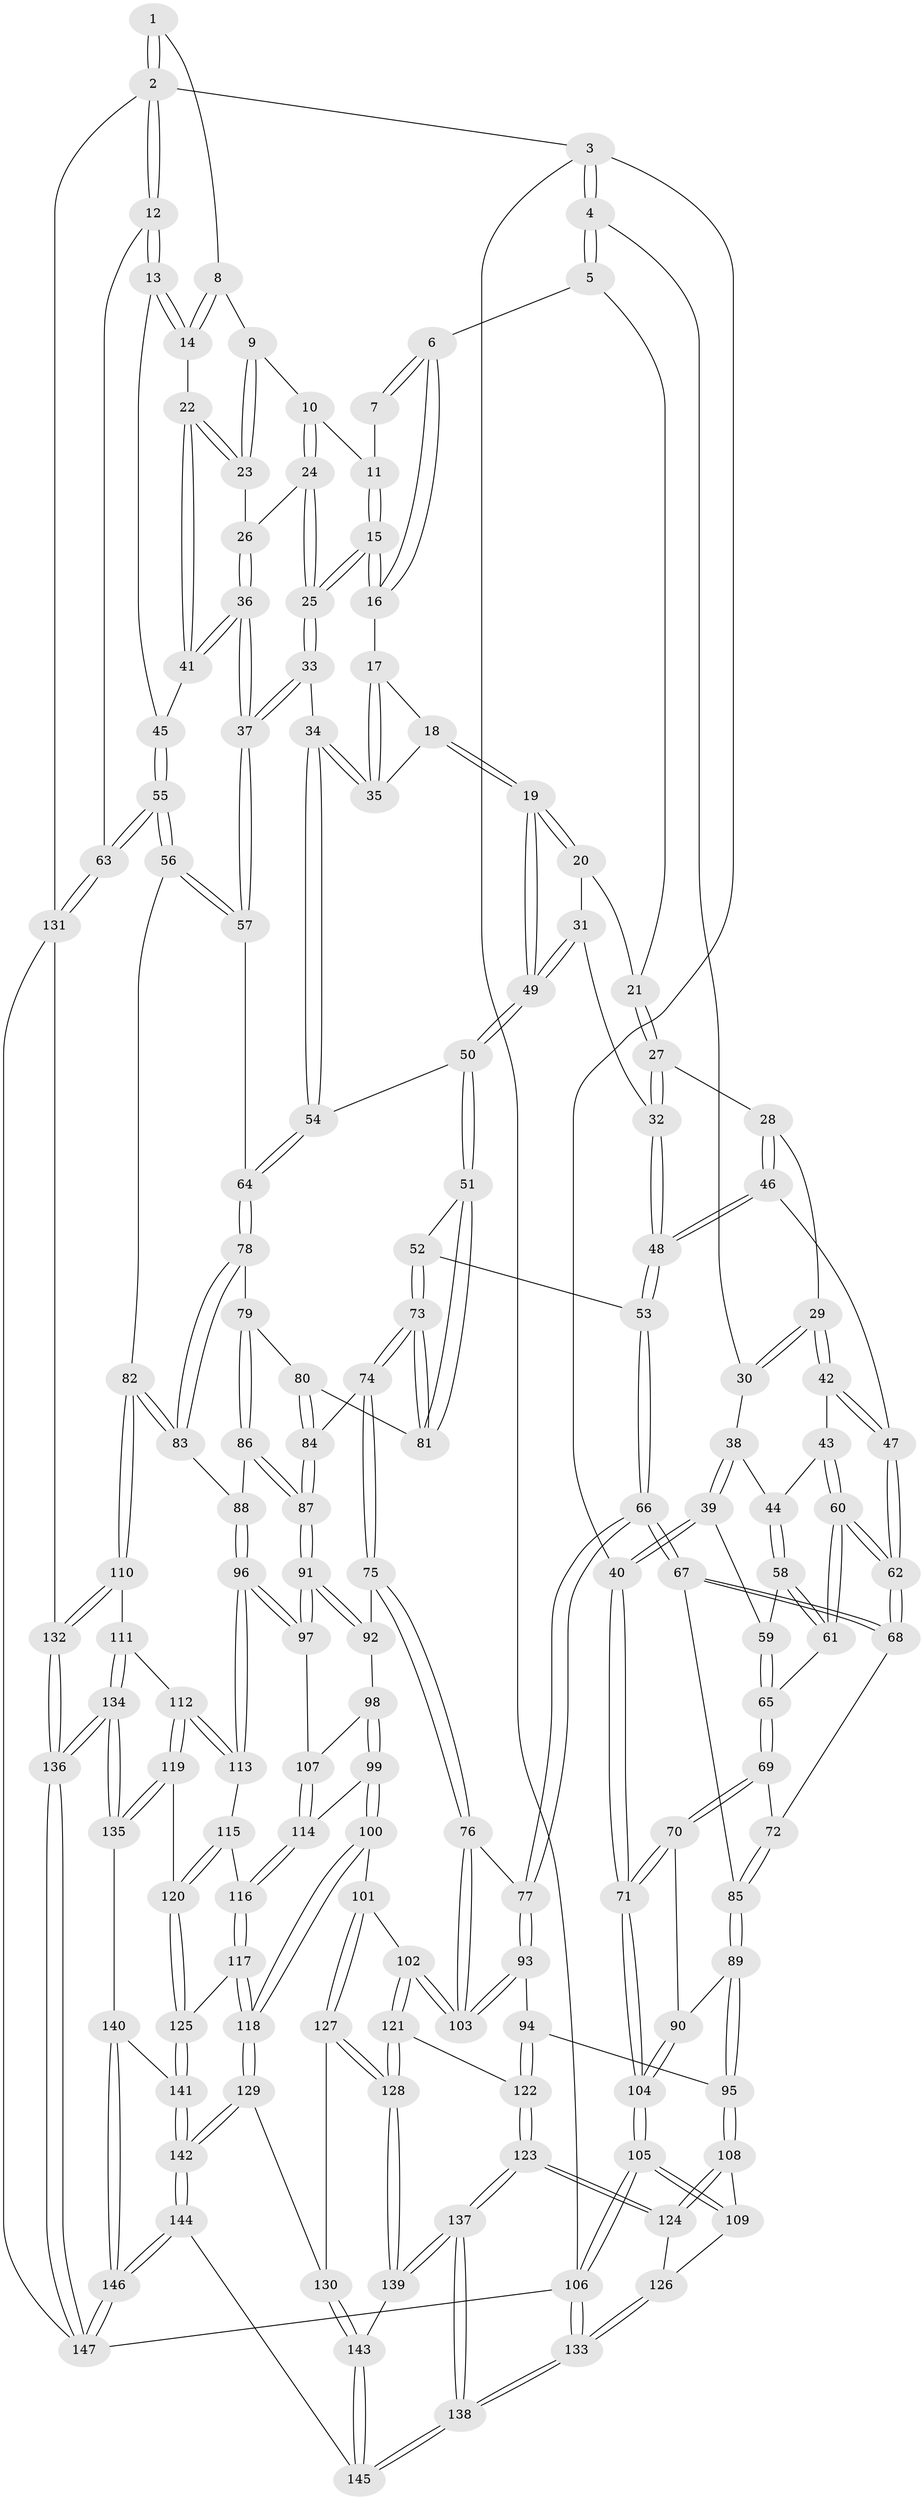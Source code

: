 // Generated by graph-tools (version 1.1) at 2025/38/03/09/25 02:38:20]
// undirected, 147 vertices, 364 edges
graph export_dot {
graph [start="1"]
  node [color=gray90,style=filled];
  1 [pos="+1+0"];
  2 [pos="+1+0"];
  3 [pos="+0+0"];
  4 [pos="+0.1241491199096562+0"];
  5 [pos="+0.36794382230120903+0"];
  6 [pos="+0.49470100488782615+0"];
  7 [pos="+0.72565287624293+0"];
  8 [pos="+0.9540274698738589+0"];
  9 [pos="+0.8763637739654012+0.08842833461335686"];
  10 [pos="+0.8242197574913577+0.09019469992165427"];
  11 [pos="+0.7562311277783758+0.0023956019551494108"];
  12 [pos="+1+0.2594760253225716"];
  13 [pos="+1+0.1918061313615714"];
  14 [pos="+0.9675957476031279+0.1369491671398753"];
  15 [pos="+0.689870540200983+0.1782431703317908"];
  16 [pos="+0.5202083589389882+0"];
  17 [pos="+0.5173848582085976+0.024453927410972687"];
  18 [pos="+0.5099581639358504+0.09179413857670377"];
  19 [pos="+0.4824329974051893+0.20166282078626635"];
  20 [pos="+0.42823403804230387+0.12390306058165225"];
  21 [pos="+0.36943350785933643+0"];
  22 [pos="+0.9129831090051023+0.13933345105001796"];
  23 [pos="+0.9100409892152685+0.13667111368190343"];
  24 [pos="+0.8081486540875309+0.12793938657749396"];
  25 [pos="+0.6909101969165873+0.18531502393794505"];
  26 [pos="+0.8287282612821543+0.15172051548374146"];
  27 [pos="+0.35877657835037724+0.15005962436781178"];
  28 [pos="+0.2447151486822569+0.15512400359052742"];
  29 [pos="+0.2082210839166374+0.10454188239570916"];
  30 [pos="+0.13728750105794135+0"];
  31 [pos="+0.38635727730766106+0.19433641280566416"];
  32 [pos="+0.37591973761825387+0.19317509408076405"];
  33 [pos="+0.6894532886302726+0.19299185939172278"];
  34 [pos="+0.6357765388006598+0.22602006048058865"];
  35 [pos="+0.6151714827275792+0.19883191604350786"];
  36 [pos="+0.8453083695607756+0.22506810302808825"];
  37 [pos="+0.7782996167910804+0.260300624550083"];
  38 [pos="+0.09639772697863036+0.09921056829404065"];
  39 [pos="+0+0.25609900257269763"];
  40 [pos="+0+0.25156923322456604"];
  41 [pos="+0.8738308043059292+0.22207714733982725"];
  42 [pos="+0.15809375357942537+0.23659305836283215"];
  43 [pos="+0.13666607763948882+0.23731099283551338"];
  44 [pos="+0.11301487679805346+0.23146338026400734"];
  45 [pos="+0.8831844752920027+0.22881869858901907"];
  46 [pos="+0.26568895202661985+0.26902881595476696"];
  47 [pos="+0.24189242419622586+0.2749022377221798"];
  48 [pos="+0.30468924587669755+0.28262689063285024"];
  49 [pos="+0.4815463859058225+0.2085234821284173"];
  50 [pos="+0.5359062161711086+0.2838642689552819"];
  51 [pos="+0.5320324024410902+0.2939653010144602"];
  52 [pos="+0.36826359584747426+0.32125291447596804"];
  53 [pos="+0.3259436018198121+0.3175833384073814"];
  54 [pos="+0.6088179242953398+0.2503748524919485"];
  55 [pos="+1+0.5290562048703342"];
  56 [pos="+1+0.5303336955688593"];
  57 [pos="+0.791386406831977+0.34225202824270434"];
  58 [pos="+0.05691152844096369+0.26578625461002187"];
  59 [pos="+0+0.2635265977248265"];
  60 [pos="+0.14519270504375284+0.36424040622934983"];
  61 [pos="+0.10264958243592474+0.3342781559428115"];
  62 [pos="+0.15631816107090854+0.3764923309650244"];
  63 [pos="+1+0.5275836303170235"];
  64 [pos="+0.7147207638538668+0.3853585453618388"];
  65 [pos="+0.03972978820681054+0.36684977887267994"];
  66 [pos="+0.2958891646563761+0.5074845796846802"];
  67 [pos="+0.28875981334354156+0.506280141914825"];
  68 [pos="+0.15769244971934676+0.41380736585026223"];
  69 [pos="+0.033828126354584875+0.458301171915551"];
  70 [pos="+0+0.5051239125149897"];
  71 [pos="+0+0.5166193902069812"];
  72 [pos="+0.06384787150086327+0.45680212338638493"];
  73 [pos="+0.46225126417566703+0.4493663724664309"];
  74 [pos="+0.43421992205800136+0.4897325011082666"];
  75 [pos="+0.362971601077727+0.5284594354270651"];
  76 [pos="+0.324882982615254+0.5284191073378987"];
  77 [pos="+0.3173457892695157+0.5253950719262385"];
  78 [pos="+0.6750520144699872+0.4446981916356469"];
  79 [pos="+0.650879452640224+0.4537280554475661"];
  80 [pos="+0.6078519256237566+0.43136112311282837"];
  81 [pos="+0.5363578200111482+0.3772117304101864"];
  82 [pos="+0.9749200350604619+0.5773935783800075"];
  83 [pos="+0.8657095503681715+0.5543284824459046"];
  84 [pos="+0.5274124865999319+0.5378938289985472"];
  85 [pos="+0.1428768045175256+0.5782901870349796"];
  86 [pos="+0.6341571538235934+0.564234967845838"];
  87 [pos="+0.6048890752102917+0.6135696072090998"];
  88 [pos="+0.8189006570551638+0.5618346654051372"];
  89 [pos="+0.11074753660589934+0.6226741841531767"];
  90 [pos="+0.10991295727023845+0.6223621780278672"];
  91 [pos="+0.6045632984209914+0.6177800261942484"];
  92 [pos="+0.3715399321707469+0.5383074638863091"];
  93 [pos="+0.2060320154774115+0.6994336373892627"];
  94 [pos="+0.17939280373745153+0.712421221274432"];
  95 [pos="+0.12990038060038087+0.7052613984901023"];
  96 [pos="+0.6223486324540023+0.6593917893423201"];
  97 [pos="+0.6039102674172171+0.629867643719235"];
  98 [pos="+0.43429417982712754+0.613343938725014"];
  99 [pos="+0.44772819678052206+0.7229110627552887"];
  100 [pos="+0.4453084461417854+0.7255196478710402"];
  101 [pos="+0.3556182069785895+0.7521608718626109"];
  102 [pos="+0.34793152567100816+0.74878610985413"];
  103 [pos="+0.34038392496782954+0.736332784548951"];
  104 [pos="+0+0.7509270642034047"];
  105 [pos="+0+0.8349884958136858"];
  106 [pos="+0+1"];
  107 [pos="+0.5834020082181535+0.6341439041986586"];
  108 [pos="+0.11849687385321607+0.7163339523329911"];
  109 [pos="+0.10692268447532106+0.7265478584248033"];
  110 [pos="+0.8457302496947301+0.7244524605247741"];
  111 [pos="+0.8190359757878668+0.7338714043839445"];
  112 [pos="+0.7788920252293055+0.7423298845677354"];
  113 [pos="+0.6268106102175662+0.669495287321685"];
  114 [pos="+0.45349461111048384+0.7220271677396222"];
  115 [pos="+0.6018651850897768+0.7214464203585709"];
  116 [pos="+0.557918194567961+0.7586722936882273"];
  117 [pos="+0.5321113340838264+0.847862910900751"];
  118 [pos="+0.4965011056636846+0.8590514716038551"];
  119 [pos="+0.7021514662578098+0.8456028001201411"];
  120 [pos="+0.6427169935405066+0.8353180432276787"];
  121 [pos="+0.2537093352824153+0.8224692218536932"];
  122 [pos="+0.2381407161800026+0.8236074675516563"];
  123 [pos="+0.20943624468340963+0.8543538068499487"];
  124 [pos="+0.1885166995409326+0.8433848637200096"];
  125 [pos="+0.5760168014340639+0.8628998344827618"];
  126 [pos="+0.11946020110459678+0.8153753358617327"];
  127 [pos="+0.37363422924853407+0.8073752595539772"];
  128 [pos="+0.3242333431090524+0.8934600700747336"];
  129 [pos="+0.4942604392570197+0.8611815733956706"];
  130 [pos="+0.44122043120907056+0.8652194709972921"];
  131 [pos="+1+0.8444856379657821"];
  132 [pos="+0.9126053842382444+0.92126637537334"];
  133 [pos="+0+1"];
  134 [pos="+0.7799328455971114+1"];
  135 [pos="+0.7130175798630848+0.9124310477535594"];
  136 [pos="+0.8112790014525163+1"];
  137 [pos="+0.17438896732309783+0.9714122024737647"];
  138 [pos="+0+1"];
  139 [pos="+0.3283372421165062+0.9125077504967534"];
  140 [pos="+0.6150827174320238+0.9334912360187971"];
  141 [pos="+0.5872982947301654+0.8924944248791197"];
  142 [pos="+0.5023369490294372+1"];
  143 [pos="+0.36781436414935803+0.9422794245308102"];
  144 [pos="+0.4940852916026226+1"];
  145 [pos="+0.43362140074887157+1"];
  146 [pos="+0.538579093177783+1"];
  147 [pos="+0.7914922050703147+1"];
  1 -- 2;
  1 -- 2;
  1 -- 8;
  2 -- 3;
  2 -- 12;
  2 -- 12;
  2 -- 131;
  3 -- 4;
  3 -- 4;
  3 -- 40;
  3 -- 106;
  4 -- 5;
  4 -- 5;
  4 -- 30;
  5 -- 6;
  5 -- 21;
  6 -- 7;
  6 -- 7;
  6 -- 16;
  6 -- 16;
  7 -- 11;
  8 -- 9;
  8 -- 14;
  8 -- 14;
  9 -- 10;
  9 -- 23;
  9 -- 23;
  10 -- 11;
  10 -- 24;
  10 -- 24;
  11 -- 15;
  11 -- 15;
  12 -- 13;
  12 -- 13;
  12 -- 63;
  13 -- 14;
  13 -- 14;
  13 -- 45;
  14 -- 22;
  15 -- 16;
  15 -- 16;
  15 -- 25;
  15 -- 25;
  16 -- 17;
  17 -- 18;
  17 -- 35;
  17 -- 35;
  18 -- 19;
  18 -- 19;
  18 -- 35;
  19 -- 20;
  19 -- 20;
  19 -- 49;
  19 -- 49;
  20 -- 21;
  20 -- 31;
  21 -- 27;
  21 -- 27;
  22 -- 23;
  22 -- 23;
  22 -- 41;
  22 -- 41;
  23 -- 26;
  24 -- 25;
  24 -- 25;
  24 -- 26;
  25 -- 33;
  25 -- 33;
  26 -- 36;
  26 -- 36;
  27 -- 28;
  27 -- 32;
  27 -- 32;
  28 -- 29;
  28 -- 46;
  28 -- 46;
  29 -- 30;
  29 -- 30;
  29 -- 42;
  29 -- 42;
  30 -- 38;
  31 -- 32;
  31 -- 49;
  31 -- 49;
  32 -- 48;
  32 -- 48;
  33 -- 34;
  33 -- 37;
  33 -- 37;
  34 -- 35;
  34 -- 35;
  34 -- 54;
  34 -- 54;
  36 -- 37;
  36 -- 37;
  36 -- 41;
  36 -- 41;
  37 -- 57;
  37 -- 57;
  38 -- 39;
  38 -- 39;
  38 -- 44;
  39 -- 40;
  39 -- 40;
  39 -- 59;
  40 -- 71;
  40 -- 71;
  41 -- 45;
  42 -- 43;
  42 -- 47;
  42 -- 47;
  43 -- 44;
  43 -- 60;
  43 -- 60;
  44 -- 58;
  44 -- 58;
  45 -- 55;
  45 -- 55;
  46 -- 47;
  46 -- 48;
  46 -- 48;
  47 -- 62;
  47 -- 62;
  48 -- 53;
  48 -- 53;
  49 -- 50;
  49 -- 50;
  50 -- 51;
  50 -- 51;
  50 -- 54;
  51 -- 52;
  51 -- 81;
  51 -- 81;
  52 -- 53;
  52 -- 73;
  52 -- 73;
  53 -- 66;
  53 -- 66;
  54 -- 64;
  54 -- 64;
  55 -- 56;
  55 -- 56;
  55 -- 63;
  55 -- 63;
  56 -- 57;
  56 -- 57;
  56 -- 82;
  57 -- 64;
  58 -- 59;
  58 -- 61;
  58 -- 61;
  59 -- 65;
  59 -- 65;
  60 -- 61;
  60 -- 61;
  60 -- 62;
  60 -- 62;
  61 -- 65;
  62 -- 68;
  62 -- 68;
  63 -- 131;
  63 -- 131;
  64 -- 78;
  64 -- 78;
  65 -- 69;
  65 -- 69;
  66 -- 67;
  66 -- 67;
  66 -- 77;
  66 -- 77;
  67 -- 68;
  67 -- 68;
  67 -- 85;
  68 -- 72;
  69 -- 70;
  69 -- 70;
  69 -- 72;
  70 -- 71;
  70 -- 71;
  70 -- 90;
  71 -- 104;
  71 -- 104;
  72 -- 85;
  72 -- 85;
  73 -- 74;
  73 -- 74;
  73 -- 81;
  73 -- 81;
  74 -- 75;
  74 -- 75;
  74 -- 84;
  75 -- 76;
  75 -- 76;
  75 -- 92;
  76 -- 77;
  76 -- 103;
  76 -- 103;
  77 -- 93;
  77 -- 93;
  78 -- 79;
  78 -- 83;
  78 -- 83;
  79 -- 80;
  79 -- 86;
  79 -- 86;
  80 -- 81;
  80 -- 84;
  80 -- 84;
  82 -- 83;
  82 -- 83;
  82 -- 110;
  82 -- 110;
  83 -- 88;
  84 -- 87;
  84 -- 87;
  85 -- 89;
  85 -- 89;
  86 -- 87;
  86 -- 87;
  86 -- 88;
  87 -- 91;
  87 -- 91;
  88 -- 96;
  88 -- 96;
  89 -- 90;
  89 -- 95;
  89 -- 95;
  90 -- 104;
  90 -- 104;
  91 -- 92;
  91 -- 92;
  91 -- 97;
  91 -- 97;
  92 -- 98;
  93 -- 94;
  93 -- 103;
  93 -- 103;
  94 -- 95;
  94 -- 122;
  94 -- 122;
  95 -- 108;
  95 -- 108;
  96 -- 97;
  96 -- 97;
  96 -- 113;
  96 -- 113;
  97 -- 107;
  98 -- 99;
  98 -- 99;
  98 -- 107;
  99 -- 100;
  99 -- 100;
  99 -- 114;
  100 -- 101;
  100 -- 118;
  100 -- 118;
  101 -- 102;
  101 -- 127;
  101 -- 127;
  102 -- 103;
  102 -- 103;
  102 -- 121;
  102 -- 121;
  104 -- 105;
  104 -- 105;
  105 -- 106;
  105 -- 106;
  105 -- 109;
  105 -- 109;
  106 -- 133;
  106 -- 133;
  106 -- 147;
  107 -- 114;
  107 -- 114;
  108 -- 109;
  108 -- 124;
  108 -- 124;
  109 -- 126;
  110 -- 111;
  110 -- 132;
  110 -- 132;
  111 -- 112;
  111 -- 134;
  111 -- 134;
  112 -- 113;
  112 -- 113;
  112 -- 119;
  112 -- 119;
  113 -- 115;
  114 -- 116;
  114 -- 116;
  115 -- 116;
  115 -- 120;
  115 -- 120;
  116 -- 117;
  116 -- 117;
  117 -- 118;
  117 -- 118;
  117 -- 125;
  118 -- 129;
  118 -- 129;
  119 -- 120;
  119 -- 135;
  119 -- 135;
  120 -- 125;
  120 -- 125;
  121 -- 122;
  121 -- 128;
  121 -- 128;
  122 -- 123;
  122 -- 123;
  123 -- 124;
  123 -- 124;
  123 -- 137;
  123 -- 137;
  124 -- 126;
  125 -- 141;
  125 -- 141;
  126 -- 133;
  126 -- 133;
  127 -- 128;
  127 -- 128;
  127 -- 130;
  128 -- 139;
  128 -- 139;
  129 -- 130;
  129 -- 142;
  129 -- 142;
  130 -- 143;
  130 -- 143;
  131 -- 132;
  131 -- 147;
  132 -- 136;
  132 -- 136;
  133 -- 138;
  133 -- 138;
  134 -- 135;
  134 -- 135;
  134 -- 136;
  134 -- 136;
  135 -- 140;
  136 -- 147;
  136 -- 147;
  137 -- 138;
  137 -- 138;
  137 -- 139;
  137 -- 139;
  138 -- 145;
  138 -- 145;
  139 -- 143;
  140 -- 141;
  140 -- 146;
  140 -- 146;
  141 -- 142;
  141 -- 142;
  142 -- 144;
  142 -- 144;
  143 -- 145;
  143 -- 145;
  144 -- 145;
  144 -- 146;
  144 -- 146;
  146 -- 147;
  146 -- 147;
}
